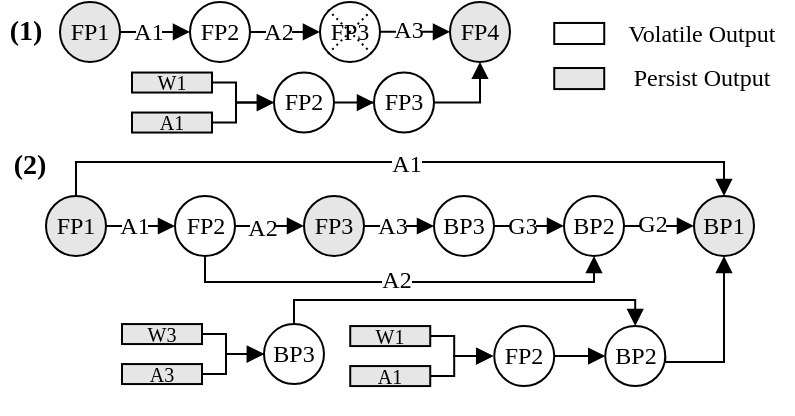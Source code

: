<mxfile version="24.7.4">
  <diagram name="第 1 页" id="exxtyzK5mEHW63nPCY5l">
    <mxGraphModel dx="500" dy="252" grid="1" gridSize="10" guides="1" tooltips="1" connect="1" arrows="1" fold="1" page="1" pageScale="1" pageWidth="827" pageHeight="1169" math="0" shadow="0">
      <root>
        <mxCell id="0" />
        <mxCell id="1" parent="0" />
        <mxCell id="8KLUfpKSG-2EB14KAqdA-8" style="edgeStyle=orthogonalEdgeStyle;rounded=0;orthogonalLoop=1;jettySize=auto;html=1;entryX=0.5;entryY=1;entryDx=0;entryDy=0;endArrow=block;endFill=1;fontFamily=Times New Roman;" parent="1" source="8KLUfpKSG-2EB14KAqdA-9" target="8KLUfpKSG-2EB14KAqdA-133" edge="1">
          <mxGeometry relative="1" as="geometry">
            <mxPoint x="399" y="222" as="targetPoint" />
          </mxGeometry>
        </mxCell>
        <mxCell id="8KLUfpKSG-2EB14KAqdA-9" value="FP3" style="ellipse;whiteSpace=wrap;html=1;aspect=fixed;fontFamily=Times New Roman;" parent="1" vertex="1">
          <mxGeometry x="400" y="227.27" width="30" height="30" as="geometry" />
        </mxCell>
        <mxCell id="8KLUfpKSG-2EB14KAqdA-15" style="edgeStyle=orthogonalEdgeStyle;rounded=0;orthogonalLoop=1;jettySize=auto;html=1;entryX=0;entryY=0.5;entryDx=0;entryDy=0;endArrow=block;endFill=1;fontFamily=Times New Roman;" parent="1" source="8KLUfpKSG-2EB14KAqdA-16" edge="1">
          <mxGeometry relative="1" as="geometry">
            <Array as="points">
              <mxPoint x="331" y="232.27" />
              <mxPoint x="331" y="242.27" />
            </Array>
            <mxPoint x="350" y="242.27" as="targetPoint" />
          </mxGeometry>
        </mxCell>
        <mxCell id="8KLUfpKSG-2EB14KAqdA-16" value="&lt;p style=&quot;line-height: 100%;&quot;&gt;&lt;font style=&quot;font-size: 10px;&quot;&gt;W1&lt;/font&gt;&lt;/p&gt;" style="rounded=0;whiteSpace=wrap;html=1;align=center;fillColor=#E6E6E6;strokeColor=#000000;fontFamily=Times New Roman;" parent="1" vertex="1">
          <mxGeometry x="279" y="227.27" width="40" height="10" as="geometry" />
        </mxCell>
        <mxCell id="8KLUfpKSG-2EB14KAqdA-17" style="edgeStyle=orthogonalEdgeStyle;rounded=0;orthogonalLoop=1;jettySize=auto;html=1;entryX=0;entryY=0.5;entryDx=0;entryDy=0;endArrow=block;endFill=1;fontFamily=Times New Roman;" parent="1" source="8KLUfpKSG-2EB14KAqdA-18" edge="1">
          <mxGeometry relative="1" as="geometry">
            <Array as="points">
              <mxPoint x="331" y="252.27" />
              <mxPoint x="331" y="242.27" />
            </Array>
            <mxPoint x="350" y="242.27" as="targetPoint" />
          </mxGeometry>
        </mxCell>
        <mxCell id="8KLUfpKSG-2EB14KAqdA-18" value="&lt;p style=&quot;line-height: 100%;&quot;&gt;&lt;font style=&quot;font-size: 10px;&quot;&gt;A1&lt;/font&gt;&lt;/p&gt;" style="rounded=0;whiteSpace=wrap;html=1;fillColor=#E6E6E6;strokeColor=#000000;fontFamily=Times New Roman;" parent="1" vertex="1">
          <mxGeometry x="279" y="247.27" width="40" height="10" as="geometry" />
        </mxCell>
        <mxCell id="8KLUfpKSG-2EB14KAqdA-19" style="edgeStyle=orthogonalEdgeStyle;rounded=0;orthogonalLoop=1;jettySize=auto;html=1;entryX=0;entryY=0.5;entryDx=0;entryDy=0;endArrow=block;endFill=1;fontFamily=Times New Roman;" parent="1" source="8KLUfpKSG-2EB14KAqdA-20" target="8KLUfpKSG-2EB14KAqdA-22" edge="1">
          <mxGeometry relative="1" as="geometry" />
        </mxCell>
        <mxCell id="8KLUfpKSG-2EB14KAqdA-20" value="FP1" style="ellipse;whiteSpace=wrap;html=1;aspect=fixed;fillColor=#E6E6E6;strokeColor=#000000;fontFamily=Times New Roman;" parent="1" vertex="1">
          <mxGeometry x="236" y="289" width="30" height="30" as="geometry" />
        </mxCell>
        <mxCell id="8KLUfpKSG-2EB14KAqdA-21" style="edgeStyle=orthogonalEdgeStyle;rounded=0;orthogonalLoop=1;jettySize=auto;html=1;entryX=0;entryY=0.5;entryDx=0;entryDy=0;endArrow=block;endFill=1;fontFamily=Times New Roman;" parent="1" source="8KLUfpKSG-2EB14KAqdA-22" target="8KLUfpKSG-2EB14KAqdA-24" edge="1">
          <mxGeometry relative="1" as="geometry" />
        </mxCell>
        <mxCell id="8KLUfpKSG-2EB14KAqdA-67" style="edgeStyle=orthogonalEdgeStyle;rounded=0;orthogonalLoop=1;jettySize=auto;html=1;entryX=0.5;entryY=1;entryDx=0;entryDy=0;exitX=0.5;exitY=1;exitDx=0;exitDy=0;endSize=6;endArrow=block;endFill=1;fontFamily=Times New Roman;" parent="1" source="8KLUfpKSG-2EB14KAqdA-22" target="8KLUfpKSG-2EB14KAqdA-62" edge="1">
          <mxGeometry relative="1" as="geometry">
            <mxPoint x="305" y="319" as="sourcePoint" />
            <mxPoint x="454" y="319" as="targetPoint" />
            <Array as="points">
              <mxPoint x="316" y="332" />
              <mxPoint x="510" y="332" />
            </Array>
          </mxGeometry>
        </mxCell>
        <mxCell id="8KLUfpKSG-2EB14KAqdA-22" value="FP2" style="ellipse;whiteSpace=wrap;html=1;aspect=fixed;fontFamily=Times New Roman;" parent="1" vertex="1">
          <mxGeometry x="300.5" y="289" width="30" height="30" as="geometry" />
        </mxCell>
        <mxCell id="8KLUfpKSG-2EB14KAqdA-23" style="edgeStyle=orthogonalEdgeStyle;rounded=0;orthogonalLoop=1;jettySize=auto;html=1;entryX=0;entryY=0.5;entryDx=0;entryDy=0;endArrow=block;endFill=1;fontFamily=Times New Roman;" parent="1" source="8KLUfpKSG-2EB14KAqdA-24" target="8KLUfpKSG-2EB14KAqdA-25" edge="1">
          <mxGeometry relative="1" as="geometry">
            <Array as="points">
              <mxPoint x="380" y="304" />
              <mxPoint x="380" y="304" />
            </Array>
          </mxGeometry>
        </mxCell>
        <mxCell id="8KLUfpKSG-2EB14KAqdA-70" style="edgeStyle=orthogonalEdgeStyle;rounded=0;orthogonalLoop=1;jettySize=auto;html=1;entryX=0.5;entryY=0;entryDx=0;entryDy=0;exitX=0.5;exitY=0;exitDx=0;exitDy=0;endArrow=block;endFill=1;fontFamily=Times New Roman;" parent="1" source="8KLUfpKSG-2EB14KAqdA-20" target="8KLUfpKSG-2EB14KAqdA-69" edge="1">
          <mxGeometry relative="1" as="geometry">
            <Array as="points">
              <mxPoint x="251" y="272" />
              <mxPoint x="575" y="272" />
            </Array>
          </mxGeometry>
        </mxCell>
        <mxCell id="8KLUfpKSG-2EB14KAqdA-24" value="FP3" style="ellipse;whiteSpace=wrap;html=1;aspect=fixed;fillColor=#E6E6E6;strokeColor=#000000;fontFamily=Times New Roman;" parent="1" vertex="1">
          <mxGeometry x="365" y="288.97" width="30" height="30" as="geometry" />
        </mxCell>
        <mxCell id="8KLUfpKSG-2EB14KAqdA-63" style="edgeStyle=orthogonalEdgeStyle;rounded=0;orthogonalLoop=1;jettySize=auto;html=1;entryX=0;entryY=0.5;entryDx=0;entryDy=0;endArrow=block;endFill=1;fontFamily=Times New Roman;" parent="1" source="8KLUfpKSG-2EB14KAqdA-25" target="8KLUfpKSG-2EB14KAqdA-62" edge="1">
          <mxGeometry relative="1" as="geometry">
            <Array as="points">
              <mxPoint x="438" y="304" />
            </Array>
          </mxGeometry>
        </mxCell>
        <mxCell id="8KLUfpKSG-2EB14KAqdA-25" value="BP3" style="ellipse;whiteSpace=wrap;html=1;aspect=fixed;fontFamily=Times New Roman;" parent="1" vertex="1">
          <mxGeometry x="430" y="289" width="30" height="30" as="geometry" />
        </mxCell>
        <mxCell id="8KLUfpKSG-2EB14KAqdA-91" style="edgeStyle=orthogonalEdgeStyle;rounded=0;orthogonalLoop=1;jettySize=auto;html=1;entryX=0.5;entryY=0;entryDx=0;entryDy=0;endArrow=block;endFill=1;exitX=0.5;exitY=0;exitDx=0;exitDy=0;fontFamily=Times New Roman;" parent="1" source="8KLUfpKSG-2EB14KAqdA-27" target="8KLUfpKSG-2EB14KAqdA-84" edge="1">
          <mxGeometry relative="1" as="geometry">
            <mxPoint x="360" y="352.03" as="sourcePoint" />
            <mxPoint x="530.62" y="351.03" as="targetPoint" />
            <Array as="points">
              <mxPoint x="360" y="341.03" />
              <mxPoint x="531" y="341.03" />
            </Array>
          </mxGeometry>
        </mxCell>
        <mxCell id="8KLUfpKSG-2EB14KAqdA-27" value="BP3" style="ellipse;whiteSpace=wrap;html=1;aspect=fixed;fontFamily=Times New Roman;" parent="1" vertex="1">
          <mxGeometry x="345" y="353.03" width="30" height="30" as="geometry" />
        </mxCell>
        <mxCell id="8KLUfpKSG-2EB14KAqdA-33" style="edgeStyle=orthogonalEdgeStyle;rounded=0;orthogonalLoop=1;jettySize=auto;html=1;entryX=0;entryY=0.5;entryDx=0;entryDy=0;endArrow=block;endFill=1;fontFamily=Times New Roman;" parent="1" source="8KLUfpKSG-2EB14KAqdA-34" target="8KLUfpKSG-2EB14KAqdA-27" edge="1">
          <mxGeometry relative="1" as="geometry">
            <Array as="points">
              <mxPoint x="326" y="358.03" />
              <mxPoint x="326" y="368.03" />
            </Array>
          </mxGeometry>
        </mxCell>
        <mxCell id="8KLUfpKSG-2EB14KAqdA-34" value="&lt;p style=&quot;line-height: 100%;&quot;&gt;&lt;font style=&quot;font-size: 10px;&quot;&gt;W3&lt;/font&gt;&lt;/p&gt;" style="rounded=0;whiteSpace=wrap;html=1;fillColor=#E6E6E6;strokeColor=#000000;fontFamily=Times New Roman;" parent="1" vertex="1">
          <mxGeometry x="274" y="353.03" width="40" height="10" as="geometry" />
        </mxCell>
        <mxCell id="8KLUfpKSG-2EB14KAqdA-35" style="edgeStyle=orthogonalEdgeStyle;rounded=0;orthogonalLoop=1;jettySize=auto;html=1;entryX=0;entryY=0.5;entryDx=0;entryDy=0;endArrow=block;endFill=1;fontFamily=Times New Roman;" parent="1" source="8KLUfpKSG-2EB14KAqdA-36" target="8KLUfpKSG-2EB14KAqdA-27" edge="1">
          <mxGeometry relative="1" as="geometry">
            <Array as="points">
              <mxPoint x="326" y="378.03" />
              <mxPoint x="326" y="368.03" />
            </Array>
          </mxGeometry>
        </mxCell>
        <mxCell id="8KLUfpKSG-2EB14KAqdA-36" value="&lt;p style=&quot;line-height: 100%;&quot;&gt;&lt;font style=&quot;font-size: 10px;&quot;&gt;A3&lt;/font&gt;&lt;/p&gt;" style="rounded=0;whiteSpace=wrap;html=1;fillColor=#E6E6E6;strokeColor=#000000;fontFamily=Times New Roman;" parent="1" vertex="1">
          <mxGeometry x="274" y="373.03" width="40" height="10" as="geometry" />
        </mxCell>
        <mxCell id="8KLUfpKSG-2EB14KAqdA-37" value="&lt;font style=&quot;font-size: 14px;&quot;&gt;&lt;b&gt;(1)&lt;/b&gt;&lt;/font&gt;" style="text;html=1;align=center;verticalAlign=middle;whiteSpace=wrap;rounded=0;fontFamily=Times New Roman;" parent="1" vertex="1">
          <mxGeometry x="216" y="191.94" width="20" height="30" as="geometry" />
        </mxCell>
        <mxCell id="8KLUfpKSG-2EB14KAqdA-38" value="&lt;font style=&quot;font-size: 14px;&quot;&gt;&lt;b&gt;(2)&lt;/b&gt;&lt;/font&gt;" style="text;html=1;align=center;verticalAlign=middle;whiteSpace=wrap;rounded=0;fontFamily=Times New Roman;" parent="1" vertex="1">
          <mxGeometry x="213" y="259" width="30" height="30" as="geometry" />
        </mxCell>
        <mxCell id="8KLUfpKSG-2EB14KAqdA-59" style="edgeStyle=orthogonalEdgeStyle;rounded=0;orthogonalLoop=1;jettySize=auto;html=1;endArrow=block;endFill=1;fontFamily=Times New Roman;" parent="1" source="8KLUfpKSG-2EB14KAqdA-58" target="8KLUfpKSG-2EB14KAqdA-9" edge="1">
          <mxGeometry relative="1" as="geometry" />
        </mxCell>
        <mxCell id="8KLUfpKSG-2EB14KAqdA-58" value="FP2" style="ellipse;whiteSpace=wrap;html=1;aspect=fixed;fontFamily=Times New Roman;" parent="1" vertex="1">
          <mxGeometry x="350" y="227.27" width="30" height="30" as="geometry" />
        </mxCell>
        <mxCell id="8KLUfpKSG-2EB14KAqdA-68" style="edgeStyle=orthogonalEdgeStyle;rounded=0;orthogonalLoop=1;jettySize=auto;html=1;endArrow=block;endFill=1;entryX=0;entryY=0.5;entryDx=0;entryDy=0;fontFamily=Times New Roman;" parent="1" source="8KLUfpKSG-2EB14KAqdA-62" target="8KLUfpKSG-2EB14KAqdA-69" edge="1">
          <mxGeometry relative="1" as="geometry">
            <mxPoint x="490" y="304" as="targetPoint" />
          </mxGeometry>
        </mxCell>
        <mxCell id="8KLUfpKSG-2EB14KAqdA-62" value="BP2" style="ellipse;whiteSpace=wrap;html=1;aspect=fixed;fontFamily=Times New Roman;" parent="1" vertex="1">
          <mxGeometry x="495" y="288.97" width="30" height="30" as="geometry" />
        </mxCell>
        <mxCell id="8KLUfpKSG-2EB14KAqdA-69" value="BP1" style="ellipse;whiteSpace=wrap;html=1;aspect=fixed;fillColor=#E6E6E6;strokeColor=#000000;fontFamily=Times New Roman;" parent="1" vertex="1">
          <mxGeometry x="560" y="288.97" width="30" height="30" as="geometry" />
        </mxCell>
        <mxCell id="8KLUfpKSG-2EB14KAqdA-72" value="A2" style="text;html=1;align=center;verticalAlign=middle;whiteSpace=wrap;rounded=0;fillColor=default;fontFamily=Times New Roman;" parent="1" vertex="1">
          <mxGeometry x="404" y="326" width="15" height="9.97" as="geometry" />
        </mxCell>
        <mxCell id="8KLUfpKSG-2EB14KAqdA-75" value="A1" style="text;html=1;align=center;verticalAlign=middle;whiteSpace=wrap;rounded=0;fillColor=default;fontFamily=Times New Roman;" parent="1" vertex="1">
          <mxGeometry x="409" y="263" width="15" height="20" as="geometry" />
        </mxCell>
        <mxCell id="8KLUfpKSG-2EB14KAqdA-76" value="G2" style="text;html=1;align=center;verticalAlign=middle;whiteSpace=wrap;rounded=0;fillColor=default;fontFamily=Times New Roman;" parent="1" vertex="1">
          <mxGeometry x="533" y="292.97" width="13" height="20" as="geometry" />
        </mxCell>
        <mxCell id="8KLUfpKSG-2EB14KAqdA-79" style="edgeStyle=orthogonalEdgeStyle;rounded=0;orthogonalLoop=1;jettySize=auto;html=1;entryX=0;entryY=0.5;entryDx=0;entryDy=0;endArrow=block;endFill=1;fontFamily=Times New Roman;" parent="1" source="8KLUfpKSG-2EB14KAqdA-80" edge="1">
          <mxGeometry relative="1" as="geometry">
            <Array as="points">
              <mxPoint x="440.12" y="359.03" />
              <mxPoint x="440.12" y="369.03" />
            </Array>
            <mxPoint x="459.61" y="369.03" as="targetPoint" />
          </mxGeometry>
        </mxCell>
        <mxCell id="8KLUfpKSG-2EB14KAqdA-80" value="&lt;p style=&quot;line-height: 100%;&quot;&gt;&lt;font style=&quot;font-size: 10px;&quot;&gt;W1&lt;/font&gt;&lt;/p&gt;" style="rounded=0;whiteSpace=wrap;html=1;fillColor=#E6E6E6;strokeColor=#000000;fontFamily=Times New Roman;" parent="1" vertex="1">
          <mxGeometry x="388.12" y="354.03" width="40" height="10" as="geometry" />
        </mxCell>
        <mxCell id="8KLUfpKSG-2EB14KAqdA-81" style="edgeStyle=orthogonalEdgeStyle;rounded=0;orthogonalLoop=1;jettySize=auto;html=1;entryX=0;entryY=0.5;entryDx=0;entryDy=0;endArrow=block;endFill=1;fontFamily=Times New Roman;" parent="1" source="8KLUfpKSG-2EB14KAqdA-82" edge="1">
          <mxGeometry relative="1" as="geometry">
            <Array as="points">
              <mxPoint x="440.12" y="379.03" />
              <mxPoint x="440.12" y="369.03" />
            </Array>
            <mxPoint x="459.61" y="369.03" as="targetPoint" />
          </mxGeometry>
        </mxCell>
        <mxCell id="8KLUfpKSG-2EB14KAqdA-82" value="&lt;p style=&quot;line-height: 100%;&quot;&gt;&lt;font style=&quot;font-size: 10px;&quot;&gt;A1&lt;/font&gt;&lt;/p&gt;" style="rounded=0;whiteSpace=wrap;html=1;fillColor=#E6E6E6;strokeColor=#000000;fontFamily=Times New Roman;" parent="1" vertex="1">
          <mxGeometry x="388.12" y="374.03" width="40" height="10" as="geometry" />
        </mxCell>
        <mxCell id="8KLUfpKSG-2EB14KAqdA-85" style="rounded=0;orthogonalLoop=1;jettySize=auto;html=1;entryX=0;entryY=0.5;entryDx=0;entryDy=0;exitX=1;exitY=0.5;exitDx=0;exitDy=0;endArrow=block;endFill=1;fontFamily=Times New Roman;" parent="1" source="8KLUfpKSG-2EB14KAqdA-83" target="8KLUfpKSG-2EB14KAqdA-84" edge="1">
          <mxGeometry relative="1" as="geometry">
            <mxPoint x="514.87" y="350.03" as="targetPoint" />
          </mxGeometry>
        </mxCell>
        <mxCell id="8KLUfpKSG-2EB14KAqdA-83" value="FP2" style="ellipse;whiteSpace=wrap;html=1;aspect=fixed;fontFamily=Times New Roman;" parent="1" vertex="1">
          <mxGeometry x="460.12" y="354.03" width="30" height="30" as="geometry" />
        </mxCell>
        <mxCell id="8KLUfpKSG-2EB14KAqdA-86" style="edgeStyle=orthogonalEdgeStyle;rounded=0;orthogonalLoop=1;jettySize=auto;html=1;entryX=0.5;entryY=1;entryDx=0;entryDy=0;endArrow=block;endFill=1;exitX=1;exitY=0.5;exitDx=0;exitDy=0;fontFamily=Times New Roman;" parent="1" source="8KLUfpKSG-2EB14KAqdA-84" target="8KLUfpKSG-2EB14KAqdA-69" edge="1">
          <mxGeometry relative="1" as="geometry">
            <Array as="points">
              <mxPoint x="575" y="372" />
            </Array>
          </mxGeometry>
        </mxCell>
        <mxCell id="8KLUfpKSG-2EB14KAqdA-84" value="BP2" style="ellipse;whiteSpace=wrap;html=1;aspect=fixed;fontFamily=Times New Roman;" parent="1" vertex="1">
          <mxGeometry x="515.62" y="354.03" width="30" height="30" as="geometry" />
        </mxCell>
        <mxCell id="8KLUfpKSG-2EB14KAqdA-116" value="" style="rounded=0;whiteSpace=wrap;html=1;fontFamily=Times New Roman;" parent="1" vertex="1">
          <mxGeometry x="490.12" y="202.48" width="25" height="10.53" as="geometry" />
        </mxCell>
        <mxCell id="8KLUfpKSG-2EB14KAqdA-117" value="" style="rounded=0;whiteSpace=wrap;html=1;fillColor=#E6E6E6;strokeColor=#000000;fontFamily=Times New Roman;" parent="1" vertex="1">
          <mxGeometry x="490.12" y="225.01" width="25" height="10.53" as="geometry" />
        </mxCell>
        <mxCell id="8KLUfpKSG-2EB14KAqdA-118" value="Volatile Output&amp;nbsp;" style="text;html=1;align=center;verticalAlign=middle;whiteSpace=wrap;rounded=0;fontFamily=Times New Roman;" parent="1" vertex="1">
          <mxGeometry x="522.12" y="200.75" width="87" height="14" as="geometry" />
        </mxCell>
        <mxCell id="8KLUfpKSG-2EB14KAqdA-119" value="Persist Output&amp;nbsp;" style="text;html=1;align=center;verticalAlign=middle;whiteSpace=wrap;rounded=0;fontFamily=Times New Roman;" parent="1" vertex="1">
          <mxGeometry x="522.12" y="223.27" width="87" height="14" as="geometry" />
        </mxCell>
        <mxCell id="8KLUfpKSG-2EB14KAqdA-120" value="G3" style="text;html=1;align=center;verticalAlign=middle;whiteSpace=wrap;rounded=0;fillColor=default;fontFamily=Times New Roman;" parent="1" vertex="1">
          <mxGeometry x="468" y="293.97" width="13" height="20" as="geometry" />
        </mxCell>
        <mxCell id="8KLUfpKSG-2EB14KAqdA-122" value="A3" style="text;html=1;align=center;verticalAlign=middle;whiteSpace=wrap;rounded=0;fillColor=default;fontFamily=Times New Roman;" parent="1" vertex="1">
          <mxGeometry x="403" y="294" width="13" height="20" as="geometry" />
        </mxCell>
        <mxCell id="8KLUfpKSG-2EB14KAqdA-123" value="A2" style="text;html=1;align=center;verticalAlign=middle;whiteSpace=wrap;rounded=0;fillColor=default;fontFamily=Times New Roman;" parent="1" vertex="1">
          <mxGeometry x="338" y="294.97" width="13" height="20" as="geometry" />
        </mxCell>
        <mxCell id="8KLUfpKSG-2EB14KAqdA-124" value="A1" style="text;html=1;align=center;verticalAlign=middle;whiteSpace=wrap;rounded=0;fillColor=default;fontFamily=Times New Roman;" parent="1" vertex="1">
          <mxGeometry x="274" y="294" width="13" height="20" as="geometry" />
        </mxCell>
        <mxCell id="8KLUfpKSG-2EB14KAqdA-125" style="edgeStyle=orthogonalEdgeStyle;rounded=0;orthogonalLoop=1;jettySize=auto;html=1;entryX=0;entryY=0.5;entryDx=0;entryDy=0;endArrow=block;endFill=1;fontFamily=Times New Roman;" parent="1" source="8KLUfpKSG-2EB14KAqdA-126" target="8KLUfpKSG-2EB14KAqdA-128" edge="1">
          <mxGeometry relative="1" as="geometry">
            <Array as="points">
              <mxPoint x="258" y="206.97" />
              <mxPoint x="258" y="206.97" />
            </Array>
          </mxGeometry>
        </mxCell>
        <mxCell id="8KLUfpKSG-2EB14KAqdA-126" value="FP1" style="ellipse;whiteSpace=wrap;html=1;aspect=fixed;fillColor=#E6E6E6;strokeColor=#000000;fontFamily=Times New Roman;" parent="1" vertex="1">
          <mxGeometry x="243" y="191.94" width="30" height="30" as="geometry" />
        </mxCell>
        <mxCell id="8KLUfpKSG-2EB14KAqdA-127" style="edgeStyle=orthogonalEdgeStyle;rounded=0;orthogonalLoop=1;jettySize=auto;html=1;entryX=0;entryY=0.5;entryDx=0;entryDy=0;endArrow=block;endFill=1;fontFamily=Times New Roman;" parent="1" source="8KLUfpKSG-2EB14KAqdA-128" target="8KLUfpKSG-2EB14KAqdA-130" edge="1">
          <mxGeometry relative="1" as="geometry">
            <Array as="points">
              <mxPoint x="316" y="206.97" />
            </Array>
          </mxGeometry>
        </mxCell>
        <mxCell id="8KLUfpKSG-2EB14KAqdA-128" value="FP2" style="ellipse;whiteSpace=wrap;html=1;aspect=fixed;fontFamily=Times New Roman;" parent="1" vertex="1">
          <mxGeometry x="308" y="191.97" width="30" height="30" as="geometry" />
        </mxCell>
        <mxCell id="8KLUfpKSG-2EB14KAqdA-129" style="edgeStyle=orthogonalEdgeStyle;rounded=0;orthogonalLoop=1;jettySize=auto;html=1;endArrow=block;endFill=1;entryX=0;entryY=0.5;entryDx=0;entryDy=0;fontFamily=Times New Roman;" parent="1" source="8KLUfpKSG-2EB14KAqdA-130" target="8KLUfpKSG-2EB14KAqdA-133" edge="1">
          <mxGeometry relative="1" as="geometry">
            <mxPoint x="368" y="206.97" as="targetPoint" />
          </mxGeometry>
        </mxCell>
        <mxCell id="8KLUfpKSG-2EB14KAqdA-130" value="FP3" style="ellipse;whiteSpace=wrap;html=1;aspect=fixed;fontFamily=Times New Roman;" parent="1" vertex="1">
          <mxGeometry x="373" y="191.94" width="30" height="30" as="geometry" />
        </mxCell>
        <mxCell id="8KLUfpKSG-2EB14KAqdA-131" style="rounded=0;orthogonalLoop=1;jettySize=auto;html=1;exitX=0;exitY=0;exitDx=0;exitDy=0;entryX=0.86;entryY=0.868;entryDx=0;entryDy=0;strokeWidth=1;dashed=1;endArrow=none;endFill=0;dashPattern=1 2;entryPerimeter=0;fontFamily=Times New Roman;" parent="1" edge="1">
          <mxGeometry relative="1" as="geometry">
            <mxPoint x="377" y="195.94" as="sourcePoint" />
            <mxPoint x="399" y="217.94" as="targetPoint" />
          </mxGeometry>
        </mxCell>
        <mxCell id="8KLUfpKSG-2EB14KAqdA-132" style="rounded=0;orthogonalLoop=1;jettySize=auto;html=1;exitX=0;exitY=1;exitDx=0;exitDy=0;entryX=0.859;entryY=0.132;entryDx=0;entryDy=0;dashed=1;endArrow=none;endFill=0;dashPattern=1 2;entryPerimeter=0;fontFamily=Times New Roman;" parent="1" edge="1">
          <mxGeometry relative="1" as="geometry">
            <mxPoint x="377" y="217.94" as="sourcePoint" />
            <mxPoint x="399" y="195.94" as="targetPoint" />
          </mxGeometry>
        </mxCell>
        <mxCell id="8KLUfpKSG-2EB14KAqdA-133" value="FP4" style="ellipse;whiteSpace=wrap;html=1;aspect=fixed;fillColor=#E6E6E6;strokeColor=#000000;fontFamily=Times New Roman;" parent="1" vertex="1">
          <mxGeometry x="438" y="191.94" width="30" height="30" as="geometry" />
        </mxCell>
        <mxCell id="8KLUfpKSG-2EB14KAqdA-134" value="A3" style="text;html=1;align=center;verticalAlign=middle;whiteSpace=wrap;rounded=0;fillColor=default;fontFamily=Times New Roman;" parent="1" vertex="1">
          <mxGeometry x="411" y="195.94" width="13" height="20" as="geometry" />
        </mxCell>
        <mxCell id="8KLUfpKSG-2EB14KAqdA-135" value="A2" style="text;html=1;align=center;verticalAlign=middle;whiteSpace=wrap;rounded=0;fillColor=default;fontFamily=Times New Roman;" parent="1" vertex="1">
          <mxGeometry x="346" y="196.94" width="13" height="20" as="geometry" />
        </mxCell>
        <mxCell id="8KLUfpKSG-2EB14KAqdA-136" value="A1" style="text;html=1;align=center;verticalAlign=middle;whiteSpace=wrap;rounded=0;fillColor=default;fontFamily=Times New Roman;" parent="1" vertex="1">
          <mxGeometry x="281" y="196.97" width="13" height="20" as="geometry" />
        </mxCell>
      </root>
    </mxGraphModel>
  </diagram>
</mxfile>
